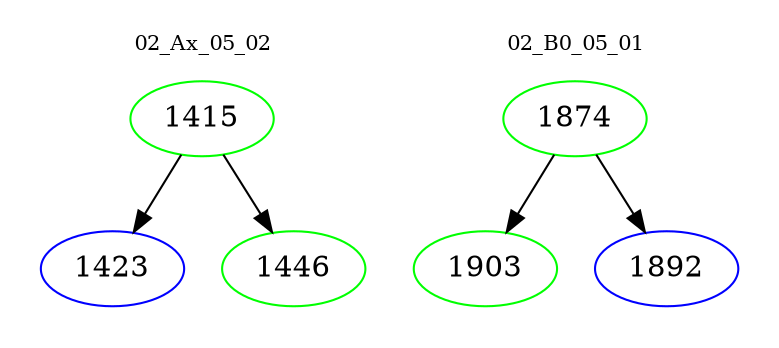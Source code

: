 digraph{
subgraph cluster_0 {
color = white
label = "02_Ax_05_02";
fontsize=10;
T0_1415 [label="1415", color="green"]
T0_1415 -> T0_1423 [color="black"]
T0_1423 [label="1423", color="blue"]
T0_1415 -> T0_1446 [color="black"]
T0_1446 [label="1446", color="green"]
}
subgraph cluster_1 {
color = white
label = "02_B0_05_01";
fontsize=10;
T1_1874 [label="1874", color="green"]
T1_1874 -> T1_1903 [color="black"]
T1_1903 [label="1903", color="green"]
T1_1874 -> T1_1892 [color="black"]
T1_1892 [label="1892", color="blue"]
}
}
